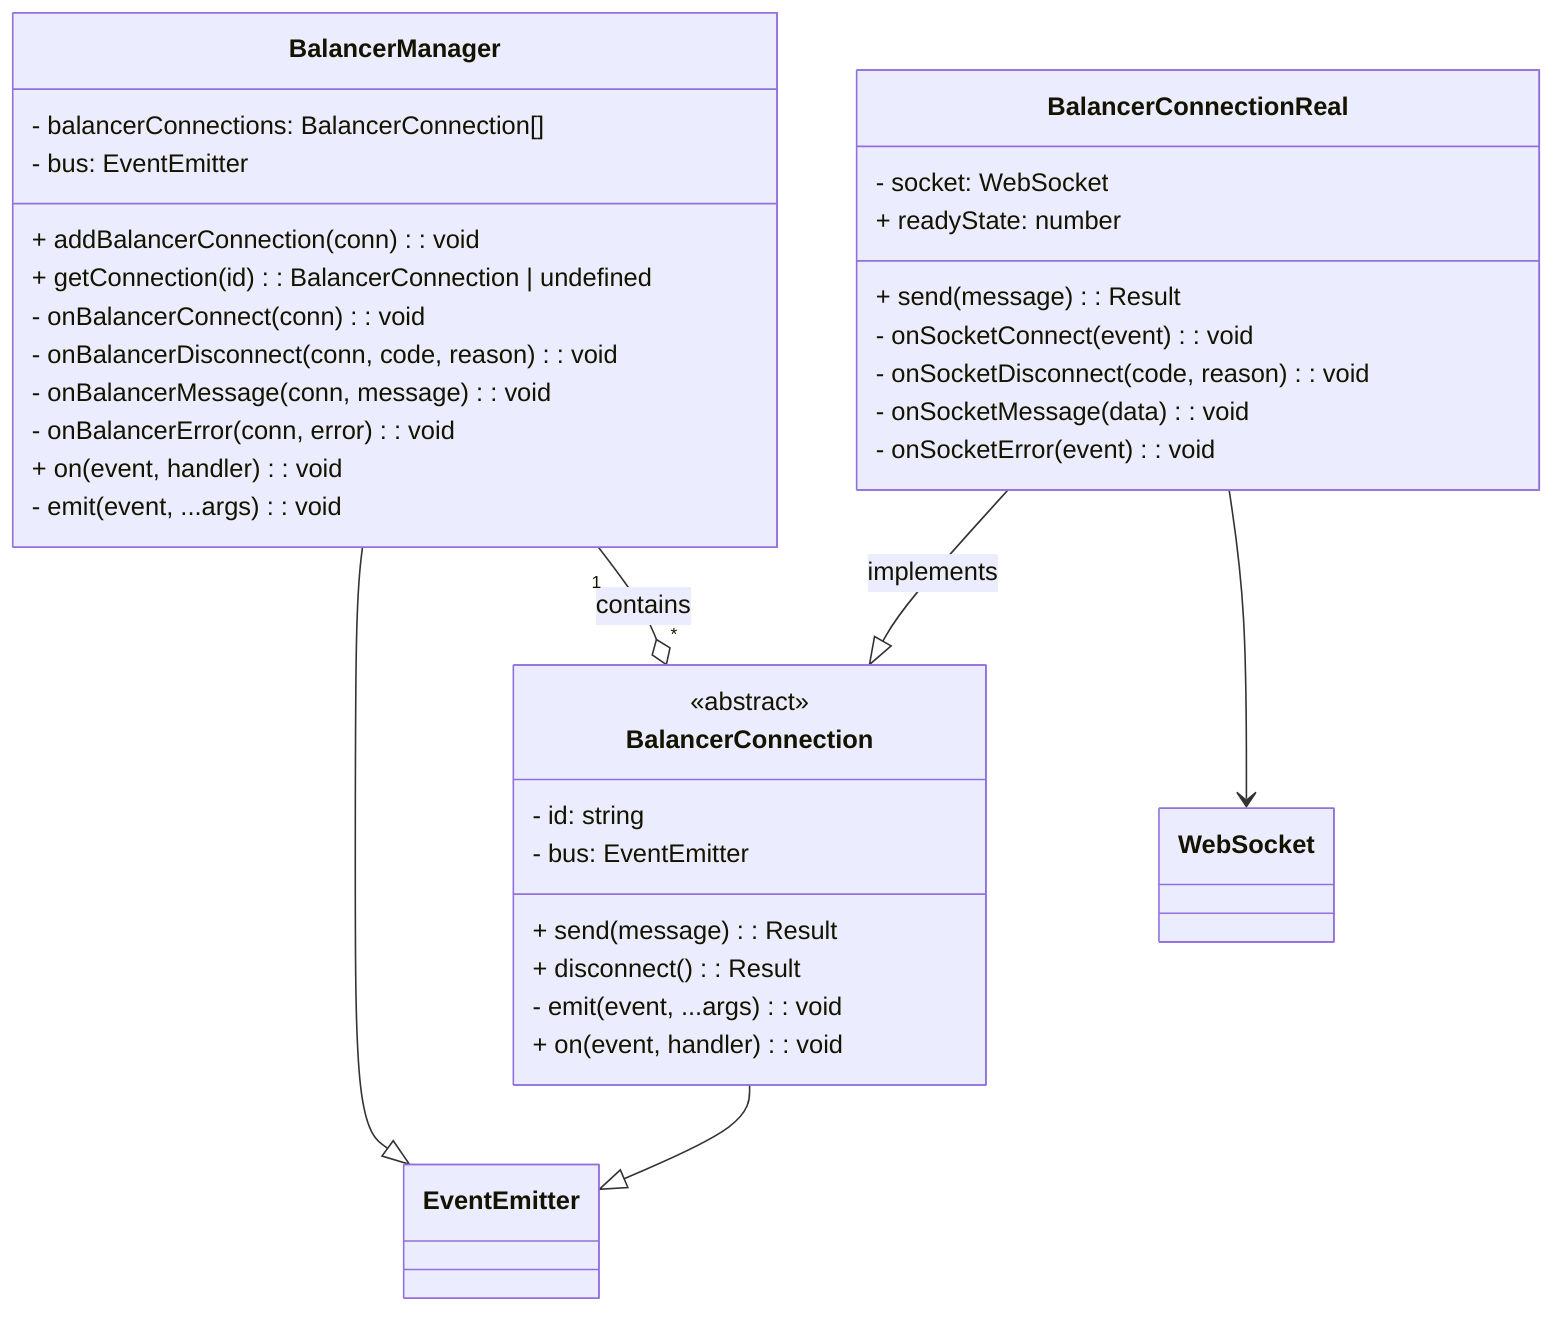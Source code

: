 classDiagram
    class BalancerManager {
        - balancerConnections: BalancerConnection[]
        - bus: EventEmitter
        + addBalancerConnection(conn): void
        + getConnection(id): BalancerConnection | undefined
        - onBalancerConnect(conn): void
        - onBalancerDisconnect(conn, code, reason): void
        - onBalancerMessage(conn, message): void
        - onBalancerError(conn, error): void
        + on(event, handler): void
        - emit(event, ...args): void
    }

    class BalancerConnection {
        <<abstract>>
        - id: string
        - bus: EventEmitter
        + send(message): Result<void, Error>
        + disconnect(): Result<void, Error>
        - emit(event, ...args): void
        + on(event, handler): void
    }

    class BalancerConnectionReal {
        - socket: WebSocket
        + readyState: number
        + send(message): Result<void, Error>
        - onSocketConnect(event): void
        - onSocketDisconnect(code, reason): void
        - onSocketMessage(data): void
        - onSocketError(event): void
    }

    class EventEmitter {

    }

    class WebSocket {
        
    }



    BalancerManager --|> EventEmitter
    BalancerConnection --|> EventEmitter
    BalancerConnectionReal --|> BalancerConnection : implements
    BalancerConnectionReal --> WebSocket
    BalancerManager "1" --o "*" BalancerConnection : contains